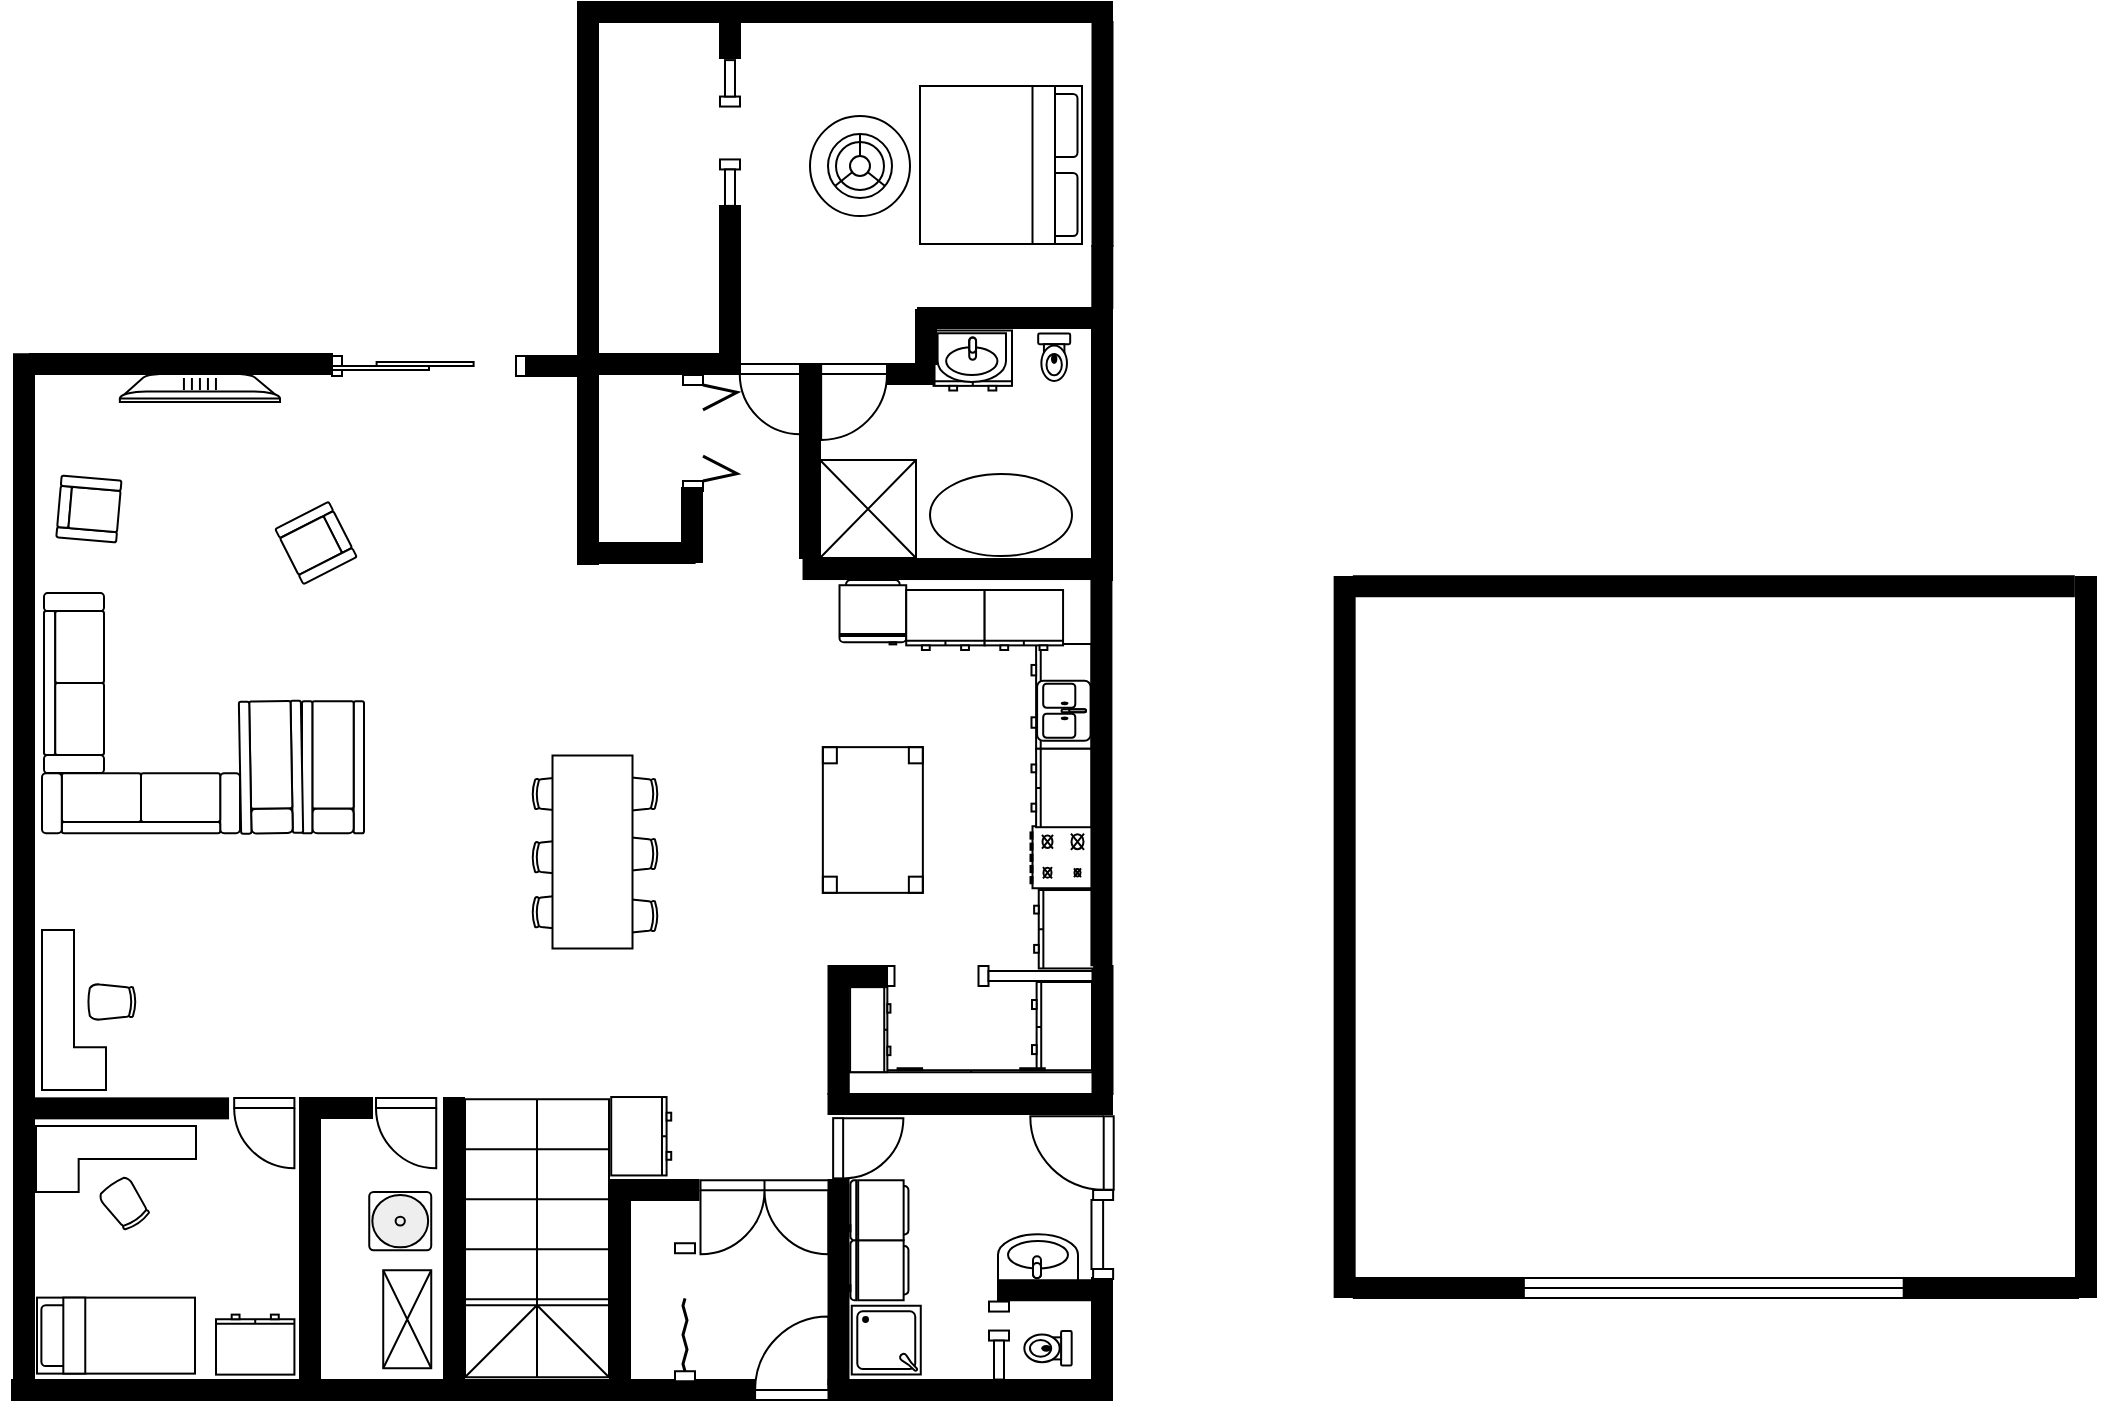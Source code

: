 <mxfile version="24.3.1" type="github" pages="2">
  <diagram name="Page-1" id="xjWKJGh5MfLKTEoIrmZc">
    <mxGraphModel dx="600" dy="1434" grid="0" gridSize="10" guides="1" tooltips="1" connect="1" arrows="1" fold="1" page="0" pageScale="1" pageWidth="850" pageHeight="1100" math="0" shadow="0">
      <root>
        <mxCell id="0" />
        <mxCell id="1" parent="0" />
        <mxCell id="le4dVTGofkHt3U4x1nAH-57" value="" style="verticalLabelPosition=bottom;html=1;verticalAlign=top;align=center;shape=mxgraph.floorplan.dresser;rotation=0;" parent="1" vertex="1">
          <mxGeometry x="1453.79" y="32.25" width="39.21" height="30" as="geometry" />
        </mxCell>
        <mxCell id="le4dVTGofkHt3U4x1nAH-15" value="" style="verticalLabelPosition=bottom;html=1;verticalAlign=top;align=center;shape=mxgraph.floorplan.dresser;rotation=90;" parent="1" vertex="1">
          <mxGeometry x="1491.57" y="200.18" width="52.35" height="30" as="geometry" />
        </mxCell>
        <mxCell id="OK5JHSdQybiAA-abdOU7-43" value="" style="verticalLabelPosition=bottom;html=1;verticalAlign=top;align=center;shape=mxgraph.floorplan.table;rotation=90;" parent="1" vertex="1">
          <mxGeometry x="1387" y="252" width="72.86" height="50" as="geometry" />
        </mxCell>
        <mxCell id="h-Q27DOEpLDlaPpYUZ9X-53" value="" style="verticalLabelPosition=bottom;html=1;verticalAlign=top;align=center;shape=mxgraph.floorplan.wall;fillColor=strokeColor;direction=south;" parent="1" vertex="1">
          <mxGeometry x="1533" y="506" width="10" height="53" as="geometry" />
        </mxCell>
        <mxCell id="OK5JHSdQybiAA-abdOU7-14" value="" style="verticalLabelPosition=bottom;html=1;verticalAlign=top;align=center;shape=mxgraph.floorplan.wall;fillColor=strokeColor;" parent="1" vertex="1">
          <mxGeometry x="1401.25" y="414" width="132" height="10" as="geometry" />
        </mxCell>
        <mxCell id="OK5JHSdQybiAA-abdOU7-15" value="" style="verticalLabelPosition=bottom;html=1;verticalAlign=top;align=center;shape=mxgraph.floorplan.wall;fillColor=strokeColor;direction=south;" parent="1" vertex="1">
          <mxGeometry x="1401.25" y="457" width="10" height="102" as="geometry" />
        </mxCell>
        <mxCell id="OK5JHSdQybiAA-abdOU7-16" value="" style="verticalLabelPosition=bottom;html=1;verticalAlign=top;align=center;shape=mxgraph.floorplan.shower2;rotation=90;" parent="1" vertex="1">
          <mxGeometry x="1412.95" y="519.81" width="34.37" height="34.5" as="geometry" />
        </mxCell>
        <mxCell id="OK5JHSdQybiAA-abdOU7-17" value="" style="verticalLabelPosition=bottom;html=1;verticalAlign=top;align=center;shape=mxgraph.floorplan.refrigerator;rotation=90;" parent="1" vertex="1">
          <mxGeometry x="1411.25" y="487.13" width="30" height="30" as="geometry" />
        </mxCell>
        <mxCell id="OK5JHSdQybiAA-abdOU7-18" value="" style="verticalLabelPosition=bottom;html=1;verticalAlign=top;align=center;shape=mxgraph.floorplan.refrigerator;rotation=90;" parent="1" vertex="1">
          <mxGeometry x="1411.25" y="457.13" width="30" height="30" as="geometry" />
        </mxCell>
        <mxCell id="OK5JHSdQybiAA-abdOU7-19" value="" style="verticalLabelPosition=bottom;html=1;verticalAlign=top;align=center;shape=mxgraph.floorplan.sink_1;rotation=-180;" parent="1" vertex="1">
          <mxGeometry x="1486" y="484.13" width="40" height="24" as="geometry" />
        </mxCell>
        <mxCell id="OK5JHSdQybiAA-abdOU7-20" value="" style="verticalLabelPosition=bottom;html=1;verticalAlign=top;align=center;shape=mxgraph.floorplan.toilet;rotation=0;direction=south;" parent="1" vertex="1">
          <mxGeometry x="1499.16" y="532.56" width="23.68" height="17.25" as="geometry" />
        </mxCell>
        <mxCell id="OK5JHSdQybiAA-abdOU7-21" value="" style="verticalLabelPosition=bottom;html=1;verticalAlign=top;align=center;shape=mxgraph.floorplan.doorPocket;dx=0.5;rotation=-90;" parent="1" vertex="1">
          <mxGeometry x="1467" y="537" width="39" height="0.56" as="geometry" />
        </mxCell>
        <mxCell id="OK5JHSdQybiAA-abdOU7-22" value="" style="verticalLabelPosition=bottom;html=1;verticalAlign=top;align=center;shape=mxgraph.floorplan.wall;fillColor=strokeColor;" parent="1" vertex="1">
          <mxGeometry x="1486" y="502.12" width="50" height="20" as="geometry" />
        </mxCell>
        <mxCell id="OK5JHSdQybiAA-abdOU7-23" value="" style="verticalLabelPosition=bottom;html=1;verticalAlign=top;align=center;shape=mxgraph.floorplan.doorRight;aspect=fixed;rotation=-90;" parent="1" vertex="1">
          <mxGeometry x="1404.51" y="425.13" width="30.12" height="32" as="geometry" />
        </mxCell>
        <mxCell id="OK5JHSdQybiAA-abdOU7-25" value="" style="verticalLabelPosition=bottom;html=1;verticalAlign=top;align=center;shape=mxgraph.floorplan.doorOverhead;rotation=-90;" parent="1" vertex="1">
          <mxGeometry x="1515.9" y="478.84" width="44.5" height="10.82" as="geometry" />
        </mxCell>
        <mxCell id="OK5JHSdQybiAA-abdOU7-26" value="" style="verticalLabelPosition=bottom;html=1;verticalAlign=top;align=center;shape=mxgraph.floorplan.wall;fillColor=strokeColor;" parent="1" vertex="1">
          <mxGeometry x="1401.25" y="557" width="141.75" height="10" as="geometry" />
        </mxCell>
        <mxCell id="OK5JHSdQybiAA-abdOU7-27" value="" style="verticalLabelPosition=bottom;html=1;verticalAlign=top;align=center;shape=mxgraph.floorplan.doorLeft;aspect=fixed;rotation=-180;" parent="1" vertex="1">
          <mxGeometry x="1364.54" y="528" width="36.71" height="39" as="geometry" />
        </mxCell>
        <mxCell id="OK5JHSdQybiAA-abdOU7-28" value="" style="verticalLabelPosition=bottom;html=1;verticalAlign=top;align=center;shape=mxgraph.floorplan.doorDouble;aspect=fixed;" parent="1" vertex="1">
          <mxGeometry x="1337.25" y="457.13" width="64" height="34" as="geometry" />
        </mxCell>
        <mxCell id="OK5JHSdQybiAA-abdOU7-29" value="" style="verticalLabelPosition=bottom;html=1;verticalAlign=top;align=center;shape=mxgraph.floorplan.wall;fillColor=strokeColor;" parent="1" vertex="1">
          <mxGeometry x="1302" y="557" width="62" height="10" as="geometry" />
        </mxCell>
        <mxCell id="OK5JHSdQybiAA-abdOU7-30" value="" style="verticalLabelPosition=bottom;html=1;verticalAlign=top;align=center;shape=mxgraph.floorplan.wall;fillColor=strokeColor;" parent="1" vertex="1">
          <mxGeometry x="1302" y="454" width="34.25" height="16" as="geometry" />
        </mxCell>
        <mxCell id="OK5JHSdQybiAA-abdOU7-32" value="" style="verticalLabelPosition=bottom;html=1;verticalAlign=top;align=center;shape=mxgraph.floorplan.doorAccordion;dx=0.6;rotation=-90;" parent="1" vertex="1">
          <mxGeometry x="1295" y="522.12" width="69" height="2" as="geometry" />
        </mxCell>
        <mxCell id="OK5JHSdQybiAA-abdOU7-33" value="" style="verticalLabelPosition=bottom;html=1;verticalAlign=top;align=center;shape=mxgraph.floorplan.wall;fillColor=strokeColor;direction=south;" parent="1" vertex="1">
          <mxGeometry x="1292" y="457" width="10" height="110" as="geometry" />
        </mxCell>
        <mxCell id="OK5JHSdQybiAA-abdOU7-34" value="" style="verticalLabelPosition=bottom;html=1;verticalAlign=top;align=center;shape=mxgraph.floorplan.wall;fillColor=strokeColor;direction=south;" parent="1" vertex="1">
          <mxGeometry x="1533" y="414" width="10" height="10" as="geometry" />
        </mxCell>
        <mxCell id="OK5JHSdQybiAA-abdOU7-35" value="" style="verticalLabelPosition=bottom;html=1;verticalAlign=top;align=center;shape=mxgraph.floorplan.doorLeft;aspect=fixed;rotation=90;" parent="1" vertex="1">
          <mxGeometry x="1506" y="424" width="36.71" height="39" as="geometry" />
        </mxCell>
        <mxCell id="OK5JHSdQybiAA-abdOU7-36" value="" style="verticalLabelPosition=bottom;html=1;verticalAlign=top;align=center;shape=mxgraph.floorplan.range_1;rotation=90;" parent="1" vertex="1">
          <mxGeometry x="1502.25" y="280.12" width="31" height="31" as="geometry" />
        </mxCell>
        <mxCell id="OK5JHSdQybiAA-abdOU7-37" value="" style="verticalLabelPosition=bottom;html=1;verticalAlign=top;align=center;shape=mxgraph.floorplan.dresser;rotation=90;" parent="1" vertex="1">
          <mxGeometry x="1495.47" y="365.53" width="45.06" height="30" as="geometry" />
        </mxCell>
        <mxCell id="OK5JHSdQybiAA-abdOU7-38" value="" style="verticalLabelPosition=bottom;html=1;verticalAlign=top;align=center;shape=mxgraph.floorplan.dresser;rotation=-180;" parent="1" vertex="1">
          <mxGeometry x="1411.25" y="401.12" width="122.67" height="12.88" as="geometry" />
        </mxCell>
        <mxCell id="OK5JHSdQybiAA-abdOU7-41" value="" style="verticalLabelPosition=bottom;html=1;verticalAlign=top;align=center;shape=mxgraph.floorplan.dresser;rotation=90;" parent="1" vertex="1">
          <mxGeometry x="1498.14" y="246" width="39.21" height="30" as="geometry" />
        </mxCell>
        <mxCell id="OK5JHSdQybiAA-abdOU7-42" value="" style="verticalLabelPosition=bottom;html=1;verticalAlign=top;align=center;shape=mxgraph.floorplan.wall;fillColor=strokeColor;direction=south;" parent="1" vertex="1">
          <mxGeometry x="1533.25" y="350" width="10" height="64" as="geometry" />
        </mxCell>
        <mxCell id="OK5JHSdQybiAA-abdOU7-39" value="" style="verticalLabelPosition=bottom;html=1;verticalAlign=top;align=center;shape=mxgraph.floorplan.sink_double2;rotation=90;" parent="1" vertex="1">
          <mxGeometry x="1503.92" y="209" width="30" height="26.75" as="geometry" />
        </mxCell>
        <mxCell id="le4dVTGofkHt3U4x1nAH-2" value="" style="verticalLabelPosition=bottom;html=1;verticalAlign=top;align=center;shape=mxgraph.floorplan.dresser;rotation=90;" parent="1" vertex="1">
          <mxGeometry x="1499.46" y="316.62" width="39.21" height="30" as="geometry" />
        </mxCell>
        <mxCell id="le4dVTGofkHt3U4x1nAH-6" value="" style="verticalLabelPosition=bottom;html=1;verticalAlign=top;align=center;shape=mxgraph.floorplan.wall;fillColor=strokeColor;direction=south;" parent="1" vertex="1">
          <mxGeometry x="1532.71" y="157" width="10" height="192.67" as="geometry" />
        </mxCell>
        <mxCell id="le4dVTGofkHt3U4x1nAH-8" value="" style="verticalLabelPosition=bottom;html=1;verticalAlign=top;align=center;shape=mxgraph.floorplan.doorPocket;dx=0.5;rotation=-180;" parent="1" vertex="1">
          <mxGeometry x="1429.25" y="350" width="104" height="10" as="geometry" />
        </mxCell>
        <mxCell id="le4dVTGofkHt3U4x1nAH-9" value="" style="verticalLabelPosition=bottom;html=1;verticalAlign=top;align=center;shape=mxgraph.floorplan.wall;fillColor=strokeColor;direction=south;" parent="1" vertex="1">
          <mxGeometry x="1401.25" y="350" width="10" height="64" as="geometry" />
        </mxCell>
        <mxCell id="le4dVTGofkHt3U4x1nAH-10" value="" style="verticalLabelPosition=bottom;html=1;verticalAlign=top;align=center;shape=mxgraph.floorplan.wall;fillColor=strokeColor;" parent="1" vertex="1">
          <mxGeometry x="1404.51" y="350" width="26" height="10" as="geometry" />
        </mxCell>
        <mxCell id="le4dVTGofkHt3U4x1nAH-14" value="" style="verticalLabelPosition=bottom;html=1;verticalAlign=top;align=center;shape=mxgraph.floorplan.dresser;rotation=-90;" parent="1" vertex="1">
          <mxGeometry x="1400.89" y="371.73" width="42.49" height="20.18" as="geometry" />
        </mxCell>
        <mxCell id="le4dVTGofkHt3U4x1nAH-17" value="" style="verticalLabelPosition=bottom;html=1;verticalAlign=top;align=center;shape=mxgraph.floorplan.refrigerator;rotation=0;" parent="1" vertex="1">
          <mxGeometry x="1406.76" y="157" width="33.35" height="32.19" as="geometry" />
        </mxCell>
        <mxCell id="le4dVTGofkHt3U4x1nAH-18" value="" style="verticalLabelPosition=bottom;html=1;verticalAlign=top;align=center;shape=mxgraph.floorplan.stairsRest;rotation=90;" parent="1" vertex="1">
          <mxGeometry x="1186" y="450.12" width="139" height="72" as="geometry" />
        </mxCell>
        <mxCell id="le4dVTGofkHt3U4x1nAH-19" value="" style="verticalLabelPosition=bottom;html=1;verticalAlign=top;align=center;shape=mxgraph.floorplan.wall;fillColor=strokeColor;" parent="1" vertex="1">
          <mxGeometry x="1219" y="557" width="73" height="10" as="geometry" />
        </mxCell>
        <mxCell id="le4dVTGofkHt3U4x1nAH-20" value="" style="verticalLabelPosition=bottom;html=1;verticalAlign=top;align=center;shape=mxgraph.floorplan.wall;fillColor=strokeColor;direction=south;" parent="1" vertex="1">
          <mxGeometry x="1209" y="416" width="10" height="151" as="geometry" />
        </mxCell>
        <mxCell id="le4dVTGofkHt3U4x1nAH-29" value="" style="verticalLabelPosition=bottom;html=1;verticalAlign=top;align=center;shape=mxgraph.floorplan.office_chair;shadow=0;rotation=90;" parent="1" vertex="1">
          <mxGeometry x="1295" y="313" width="18" height="24" as="geometry" />
        </mxCell>
        <mxCell id="le4dVTGofkHt3U4x1nAH-30" value="" style="verticalLabelPosition=bottom;html=1;verticalAlign=top;align=center;shape=mxgraph.floorplan.office_chair;shadow=0;rotation=90;" parent="1" vertex="1">
          <mxGeometry x="1295" y="282" width="18" height="24" as="geometry" />
        </mxCell>
        <mxCell id="le4dVTGofkHt3U4x1nAH-31" value="" style="verticalLabelPosition=bottom;html=1;verticalAlign=top;align=center;shape=mxgraph.floorplan.office_chair;shadow=0;rotation=90;" parent="1" vertex="1">
          <mxGeometry x="1295" y="252" width="18" height="24" as="geometry" />
        </mxCell>
        <mxCell id="le4dVTGofkHt3U4x1nAH-32" value="" style="verticalLabelPosition=bottom;html=1;verticalAlign=top;align=center;shape=mxgraph.floorplan.office_chair;shadow=0;rotation=-90;" parent="1" vertex="1">
          <mxGeometry x="1256" y="311.12" width="18" height="24" as="geometry" />
        </mxCell>
        <mxCell id="le4dVTGofkHt3U4x1nAH-33" value="" style="verticalLabelPosition=bottom;html=1;verticalAlign=top;align=center;shape=mxgraph.floorplan.office_chair;shadow=0;rotation=-90;" parent="1" vertex="1">
          <mxGeometry x="1256" y="283.62" width="18" height="24" as="geometry" />
        </mxCell>
        <mxCell id="le4dVTGofkHt3U4x1nAH-34" value="" style="verticalLabelPosition=bottom;html=1;verticalAlign=top;align=center;shape=mxgraph.floorplan.office_chair;shadow=0;rotation=-90;" parent="1" vertex="1">
          <mxGeometry x="1256" y="252" width="18" height="24" as="geometry" />
        </mxCell>
        <mxCell id="le4dVTGofkHt3U4x1nAH-27" value="" style="shape=rect;shadow=0;html=1;rotation=90;" parent="1" vertex="1">
          <mxGeometry x="1235" y="273" width="96.5" height="40" as="geometry" />
        </mxCell>
        <mxCell id="le4dVTGofkHt3U4x1nAH-35" value="" style="verticalLabelPosition=bottom;html=1;verticalAlign=top;align=center;shape=mxgraph.floorplan.dresser;rotation=-90;" parent="1" vertex="1">
          <mxGeometry x="1288" y="420.12" width="39.21" height="30" as="geometry" />
        </mxCell>
        <mxCell id="le4dVTGofkHt3U4x1nAH-36" value="" style="verticalLabelPosition=bottom;html=1;verticalAlign=top;align=center;shape=mxgraph.floorplan.sink_1;rotation=0;" parent="1" vertex="1">
          <mxGeometry x="1455.79" y="33.63" width="34.21" height="24.37" as="geometry" />
        </mxCell>
        <mxCell id="le4dVTGofkHt3U4x1nAH-38" value="" style="verticalLabelPosition=bottom;html=1;verticalAlign=top;align=center;shape=mxgraph.floorplan.bed_double;rotation=90;" parent="1" vertex="1">
          <mxGeometry x="1448" y="-91" width="79" height="81" as="geometry" />
        </mxCell>
        <mxCell id="le4dVTGofkHt3U4x1nAH-39" value="" style="verticalLabelPosition=bottom;html=1;verticalAlign=top;align=center;shape=mxgraph.floorplan.wall;fillColor=strokeColor;direction=south;rotation=90;" parent="1" vertex="1">
          <mxGeometry x="1455.79" y="79.49" width="10" height="144.05" as="geometry" />
        </mxCell>
        <mxCell id="le4dVTGofkHt3U4x1nAH-40" value="" style="verticalLabelPosition=bottom;html=1;verticalAlign=top;align=center;shape=mxgraph.floorplan.doorRight;aspect=fixed;rotation=0;" parent="1" vertex="1">
          <mxGeometry x="1356.88" y="49" width="30.12" height="32" as="geometry" />
        </mxCell>
        <mxCell id="le4dVTGofkHt3U4x1nAH-41" value="" style="verticalLabelPosition=bottom;html=1;verticalAlign=top;align=center;shape=mxgraph.floorplan.wall;fillColor=strokeColor;direction=south;" parent="1" vertex="1">
          <mxGeometry x="1387" y="49" width="10" height="97" as="geometry" />
        </mxCell>
        <mxCell id="le4dVTGofkHt3U4x1nAH-42" value="" style="verticalLabelPosition=bottom;html=1;verticalAlign=top;align=center;shape=mxgraph.floorplan.elevator;" parent="1" vertex="1">
          <mxGeometry x="1397" y="97" width="48" height="49" as="geometry" />
        </mxCell>
        <mxCell id="le4dVTGofkHt3U4x1nAH-50" value="" style="ellipse;whiteSpace=wrap;html=1;rotation=90;" parent="1" vertex="1">
          <mxGeometry x="1467.0" y="89" width="41" height="71" as="geometry" />
        </mxCell>
        <mxCell id="le4dVTGofkHt3U4x1nAH-53" value="" style="verticalLabelPosition=bottom;html=1;verticalAlign=top;align=center;shape=mxgraph.floorplan.wall;fillColor=strokeColor;direction=south;" parent="1" vertex="1">
          <mxGeometry x="1533" y="21" width="10" height="136" as="geometry" />
        </mxCell>
        <mxCell id="le4dVTGofkHt3U4x1nAH-54" value="" style="verticalLabelPosition=bottom;html=1;verticalAlign=top;align=center;shape=mxgraph.floorplan.toilet;rotation=-90;direction=south;" parent="1" vertex="1">
          <mxGeometry x="1502.25" y="37.63" width="23.68" height="16" as="geometry" />
        </mxCell>
        <mxCell id="le4dVTGofkHt3U4x1nAH-55" value="" style="verticalLabelPosition=bottom;html=1;verticalAlign=top;align=center;shape=mxgraph.floorplan.doorLeft;aspect=fixed;" parent="1" vertex="1">
          <mxGeometry x="1397.57" y="49" width="32.94" height="35" as="geometry" />
        </mxCell>
        <mxCell id="le4dVTGofkHt3U4x1nAH-56" value="" style="verticalLabelPosition=bottom;html=1;verticalAlign=top;align=center;shape=mxgraph.floorplan.wall;fillColor=strokeColor;" parent="1" vertex="1">
          <mxGeometry x="1430.51" y="49" width="23.75" height="10" as="geometry" />
        </mxCell>
        <mxCell id="le4dVTGofkHt3U4x1nAH-58" value="" style="verticalLabelPosition=bottom;html=1;verticalAlign=top;align=center;shape=mxgraph.floorplan.wall;fillColor=strokeColor;direction=south;" parent="1" vertex="1">
          <mxGeometry x="1445" y="22" width="10" height="27" as="geometry" />
        </mxCell>
        <mxCell id="le4dVTGofkHt3U4x1nAH-59" value="" style="verticalLabelPosition=bottom;html=1;verticalAlign=top;align=center;shape=mxgraph.floorplan.wall;fillColor=strokeColor;" parent="1" vertex="1">
          <mxGeometry x="1446" y="21" width="97" height="10" as="geometry" />
        </mxCell>
        <mxCell id="le4dVTGofkHt3U4x1nAH-60" value="" style="verticalLabelPosition=bottom;html=1;verticalAlign=top;align=center;shape=mxgraph.floorplan.wall;fillColor=strokeColor;" parent="1" vertex="1">
          <mxGeometry x="1347" y="-132" width="196" height="10" as="geometry" />
        </mxCell>
        <mxCell id="le4dVTGofkHt3U4x1nAH-61" value="" style="verticalLabelPosition=bottom;html=1;verticalAlign=top;align=center;shape=mxgraph.floorplan.wall;fillColor=strokeColor;direction=south;" parent="1" vertex="1">
          <mxGeometry x="1536.65" y="-10" width="3" height="31" as="geometry" />
        </mxCell>
        <mxCell id="le4dVTGofkHt3U4x1nAH-62" value="" style="verticalLabelPosition=bottom;html=1;verticalAlign=top;align=center;shape=mxgraph.floorplan.wall;fillColor=strokeColor;direction=south;" parent="1" vertex="1">
          <mxGeometry x="1533.25" y="-90" width="10" height="80" as="geometry" />
        </mxCell>
        <mxCell id="le4dVTGofkHt3U4x1nAH-63" value="" style="verticalLabelPosition=bottom;html=1;verticalAlign=top;align=center;shape=mxgraph.floorplan.wall;fillColor=strokeColor;direction=south;" parent="1" vertex="1">
          <mxGeometry x="1536.75" y="-122" width="3" height="31" as="geometry" />
        </mxCell>
        <mxCell id="le4dVTGofkHt3U4x1nAH-64" value="" style="verticalLabelPosition=bottom;html=1;verticalAlign=top;align=center;shape=mxgraph.floorplan.wall;fillColor=strokeColor;direction=south;" parent="1" vertex="1">
          <mxGeometry x="1347" y="-30" width="10" height="84" as="geometry" />
        </mxCell>
        <mxCell id="le4dVTGofkHt3U4x1nAH-65" value="" style="verticalLabelPosition=bottom;html=1;verticalAlign=top;align=center;shape=mxgraph.floorplan.doorDoublePocket;dx=0.25;rotation=90;" parent="1" vertex="1">
          <mxGeometry x="1315.55" y="-68" width="72.89" height="3" as="geometry" />
        </mxCell>
        <mxCell id="le4dVTGofkHt3U4x1nAH-66" value="" style="verticalLabelPosition=bottom;html=1;verticalAlign=top;align=center;shape=mxgraph.floorplan.wall;fillColor=strokeColor;direction=south;" parent="1" vertex="1">
          <mxGeometry x="1347" y="-132" width="10" height="28" as="geometry" />
        </mxCell>
        <mxCell id="le4dVTGofkHt3U4x1nAH-67" value="" style="verticalLabelPosition=bottom;html=1;verticalAlign=top;align=center;shape=mxgraph.floorplan.wall;fillColor=strokeColor;" parent="1" vertex="1">
          <mxGeometry x="1276" y="-132" width="71" height="10" as="geometry" />
        </mxCell>
        <mxCell id="le4dVTGofkHt3U4x1nAH-68" value="" style="verticalLabelPosition=bottom;html=1;verticalAlign=top;align=center;shape=mxgraph.floorplan.wall;fillColor=strokeColor;direction=south;" parent="1" vertex="1">
          <mxGeometry x="1276" y="-122" width="10" height="271" as="geometry" />
        </mxCell>
        <mxCell id="le4dVTGofkHt3U4x1nAH-69" value="" style="verticalLabelPosition=bottom;html=1;verticalAlign=top;align=center;shape=mxgraph.floorplan.floor_lamp;" parent="1" vertex="1">
          <mxGeometry x="1392" y="-75" width="50" height="50" as="geometry" />
        </mxCell>
        <mxCell id="le4dVTGofkHt3U4x1nAH-70" value="" style="verticalLabelPosition=bottom;html=1;verticalAlign=top;align=center;shape=mxgraph.floorplan.wall;fillColor=strokeColor;" parent="1" vertex="1">
          <mxGeometry x="1286" y="44" width="61" height="10" as="geometry" />
        </mxCell>
        <mxCell id="le4dVTGofkHt3U4x1nAH-72" value="" style="verticalLabelPosition=bottom;html=1;verticalAlign=top;align=center;shape=mxgraph.floorplan.water_cooler;" parent="1" vertex="1">
          <mxGeometry x="1171.62" y="463" width="31" height="29.12" as="geometry" />
        </mxCell>
        <mxCell id="le4dVTGofkHt3U4x1nAH-73" value="" style="verticalLabelPosition=bottom;html=1;verticalAlign=top;align=center;shape=mxgraph.floorplan.elevator;" parent="1" vertex="1">
          <mxGeometry x="1178.62" y="502.12" width="24" height="49" as="geometry" />
        </mxCell>
        <mxCell id="le4dVTGofkHt3U4x1nAH-75" value="" style="verticalLabelPosition=bottom;html=1;verticalAlign=top;align=center;shape=mxgraph.floorplan.doorRight;aspect=fixed;rotation=0;" parent="1" vertex="1">
          <mxGeometry x="1175" y="416" width="30.12" height="32" as="geometry" />
        </mxCell>
        <mxCell id="le4dVTGofkHt3U4x1nAH-76" value="" style="verticalLabelPosition=bottom;html=1;verticalAlign=top;align=center;shape=mxgraph.floorplan.wall;fillColor=strokeColor;" parent="1" vertex="1">
          <mxGeometry x="1137" y="557" width="72" height="10" as="geometry" />
        </mxCell>
        <mxCell id="le4dVTGofkHt3U4x1nAH-77" value="" style="verticalLabelPosition=bottom;html=1;verticalAlign=top;align=center;shape=mxgraph.floorplan.wall;fillColor=strokeColor;direction=south;" parent="1" vertex="1">
          <mxGeometry x="1137" y="416" width="10" height="146" as="geometry" />
        </mxCell>
        <mxCell id="le4dVTGofkHt3U4x1nAH-78" value="" style="verticalLabelPosition=bottom;html=1;verticalAlign=top;align=center;shape=mxgraph.floorplan.wall;fillColor=strokeColor;" parent="1" vertex="1">
          <mxGeometry x="1147.62" y="394" width="25.38" height="54" as="geometry" />
        </mxCell>
        <mxCell id="le4dVTGofkHt3U4x1nAH-79" value="" style="verticalLabelPosition=bottom;html=1;verticalAlign=top;align=center;shape=mxgraph.floorplan.dresser;rotation=0;" parent="1" vertex="1">
          <mxGeometry x="1440.11" y="162" width="39.21" height="30" as="geometry" />
        </mxCell>
        <mxCell id="le4dVTGofkHt3U4x1nAH-80" value="" style="verticalLabelPosition=bottom;html=1;verticalAlign=top;align=center;shape=mxgraph.floorplan.dresser;rotation=0;" parent="1" vertex="1">
          <mxGeometry x="1479.32" y="162" width="39.21" height="30" as="geometry" />
        </mxCell>
        <mxCell id="le4dVTGofkHt3U4x1nAH-82" value="" style="verticalLabelPosition=bottom;html=1;verticalAlign=top;align=center;shape=mxgraph.floorplan.crt_tv;rotation=0;" parent="1" vertex="1">
          <mxGeometry x="1046.94" y="54" width="80.06" height="14" as="geometry" />
        </mxCell>
        <mxCell id="le4dVTGofkHt3U4x1nAH-84" value="" style="verticalLabelPosition=bottom;html=1;verticalAlign=top;align=center;shape=mxgraph.floorplan.sofa;rotation=-85;" parent="1" vertex="1">
          <mxGeometry x="1015.94" y="106.5" width="31" height="30" as="geometry" />
        </mxCell>
        <mxCell id="le4dVTGofkHt3U4x1nAH-85" value="" style="verticalLabelPosition=bottom;html=1;verticalAlign=top;align=center;shape=mxgraph.floorplan.couch;rotation=-90;" parent="1" vertex="1">
          <mxGeometry x="979" y="193.54" width="90" height="30" as="geometry" />
        </mxCell>
        <mxCell id="le4dVTGofkHt3U4x1nAH-86" value="" style="verticalLabelPosition=bottom;html=1;verticalAlign=top;align=center;shape=mxgraph.floorplan.couch;rotation=-180;" parent="1" vertex="1">
          <mxGeometry x="1008.0" y="253.62" width="99" height="30" as="geometry" />
        </mxCell>
        <mxCell id="le4dVTGofkHt3U4x1nAH-87" value="" style="verticalLabelPosition=bottom;html=1;verticalAlign=top;align=center;shape=mxgraph.floorplan.sofa;rotation=-180;" parent="1" vertex="1">
          <mxGeometry x="1138.0" y="217.62" width="31" height="66" as="geometry" />
        </mxCell>
        <mxCell id="le4dVTGofkHt3U4x1nAH-88" value="" style="verticalLabelPosition=bottom;html=1;verticalAlign=top;align=center;shape=mxgraph.floorplan.sofa;rotation=-181;" parent="1" vertex="1">
          <mxGeometry x="1107.0" y="217.62" width="31" height="66" as="geometry" />
        </mxCell>
        <mxCell id="le4dVTGofkHt3U4x1nAH-90" value="" style="verticalLabelPosition=bottom;html=1;verticalAlign=top;align=center;shape=mxgraph.floorplan.bed_single;rotation=-90;" parent="1" vertex="1">
          <mxGeometry x="1026" y="495.31" width="38" height="79" as="geometry" />
        </mxCell>
        <mxCell id="le4dVTGofkHt3U4x1nAH-92" value="" style="verticalLabelPosition=bottom;html=1;verticalAlign=top;align=center;shape=mxgraph.floorplan.dresser;rotation=-180;" parent="1" vertex="1">
          <mxGeometry x="1095" y="524.31" width="39.21" height="30" as="geometry" />
        </mxCell>
        <mxCell id="le4dVTGofkHt3U4x1nAH-93" value="" style="verticalLabelPosition=bottom;html=1;verticalAlign=top;align=center;shape=mxgraph.floorplan.wall;fillColor=strokeColor;" parent="1" vertex="1">
          <mxGeometry x="993" y="561" width="144" height="2" as="geometry" />
        </mxCell>
        <mxCell id="le4dVTGofkHt3U4x1nAH-94" value="" style="verticalLabelPosition=bottom;html=1;verticalAlign=top;align=center;shape=mxgraph.floorplan.wall;fillColor=strokeColor;rotation=90;" parent="1" vertex="1">
          <mxGeometry x="743" y="288.62" width="512" height="23" as="geometry" />
        </mxCell>
        <mxCell id="le4dVTGofkHt3U4x1nAH-95" value="" style="verticalLabelPosition=bottom;html=1;verticalAlign=top;align=center;shape=mxgraph.floorplan.doorRight;aspect=fixed;rotation=0;" parent="1" vertex="1">
          <mxGeometry x="1104.09" y="416" width="30.12" height="32" as="geometry" />
        </mxCell>
        <mxCell id="le4dVTGofkHt3U4x1nAH-96" value="" style="verticalLabelPosition=bottom;html=1;verticalAlign=top;align=center;shape=mxgraph.floorplan.wall;fillColor=strokeColor;rotation=-180;" parent="1" vertex="1">
          <mxGeometry x="998" y="420.12" width="103.03" height="2.12" as="geometry" />
        </mxCell>
        <mxCell id="le4dVTGofkHt3U4x1nAH-97" value="" style="verticalLabelPosition=bottom;html=1;verticalAlign=top;align=center;shape=mxgraph.floorplan.sofa;rotation=-27;direction=south;" parent="1" vertex="1">
          <mxGeometry x="1130" y="123" width="30" height="31" as="geometry" />
        </mxCell>
        <mxCell id="le4dVTGofkHt3U4x1nAH-98" value="" style="verticalLabelPosition=bottom;html=1;verticalAlign=top;align=center;shape=mxgraph.floorplan.wall;fillColor=strokeColor;" parent="1" vertex="1">
          <mxGeometry x="1002" y="44" width="151" height="10" as="geometry" />
        </mxCell>
        <mxCell id="TPkN0GE7X_e7ME0hG0Bx-1" value="" style="verticalLabelPosition=bottom;html=1;verticalAlign=top;align=center;shape=mxgraph.floorplan.desk_corner_2;rotation=-90;" vertex="1" parent="1">
          <mxGeometry x="984" y="356" width="80" height="32" as="geometry" />
        </mxCell>
        <mxCell id="TPkN0GE7X_e7ME0hG0Bx-2" value="" style="verticalLabelPosition=bottom;html=1;verticalAlign=top;align=center;shape=mxgraph.floorplan.office_chair;shadow=0;rotation=90;" vertex="1" parent="1">
          <mxGeometry x="1034" y="356" width="18" height="24" as="geometry" />
        </mxCell>
        <mxCell id="TPkN0GE7X_e7ME0hG0Bx-3" value="" style="verticalLabelPosition=bottom;html=1;verticalAlign=top;align=center;shape=mxgraph.floorplan.desk_corner_2;rotation=0;" vertex="1" parent="1">
          <mxGeometry x="1005" y="430" width="80" height="33" as="geometry" />
        </mxCell>
        <mxCell id="TPkN0GE7X_e7ME0hG0Bx-4" value="" style="verticalLabelPosition=bottom;html=1;verticalAlign=top;align=center;shape=mxgraph.floorplan.office_chair;shadow=0;rotation=-215;" vertex="1" parent="1">
          <mxGeometry x="1040.51" y="457" width="18" height="24" as="geometry" />
        </mxCell>
        <mxCell id="TPkN0GE7X_e7ME0hG0Bx-5" value="" style="verticalLabelPosition=bottom;html=1;verticalAlign=top;align=center;shape=mxgraph.floorplan.doorSlidingGlass;dx=0.23;" vertex="1" parent="1">
          <mxGeometry x="1153" y="16" width="97" height="68" as="geometry" />
        </mxCell>
        <mxCell id="TPkN0GE7X_e7ME0hG0Bx-7" value="" style="verticalLabelPosition=bottom;html=1;verticalAlign=top;align=center;shape=mxgraph.floorplan.wall;fillColor=strokeColor;" vertex="1" parent="1">
          <mxGeometry x="1251" y="46" width="25" height="8" as="geometry" />
        </mxCell>
        <mxCell id="TPkN0GE7X_e7ME0hG0Bx-8" value="" style="verticalLabelPosition=bottom;html=1;verticalAlign=top;align=center;shape=mxgraph.floorplan.doorBifold;dx=0.3;rotation=90;" vertex="1" parent="1">
          <mxGeometry x="1313" y="70" width="58" height="27" as="geometry" />
        </mxCell>
        <mxCell id="TPkN0GE7X_e7ME0hG0Bx-9" value="" style="verticalLabelPosition=bottom;html=1;verticalAlign=top;align=center;shape=mxgraph.floorplan.wall;fillColor=strokeColor;direction=south;" vertex="1" parent="1">
          <mxGeometry x="1325.25" y="111" width="15.5" height="37" as="geometry" />
        </mxCell>
        <mxCell id="TPkN0GE7X_e7ME0hG0Bx-10" value="" style="verticalLabelPosition=bottom;html=1;verticalAlign=top;align=center;shape=mxgraph.floorplan.wall;fillColor=strokeColor;direction=south;rotation=90;" vertex="1" parent="1">
          <mxGeometry x="1301.05" y="118" width="15.5" height="51" as="geometry" />
        </mxCell>
        <mxCell id="TPkN0GE7X_e7ME0hG0Bx-11" value="" style="verticalLabelPosition=bottom;html=1;verticalAlign=top;align=center;shape=mxgraph.floorplan.wall;fillColor=strokeColor;" vertex="1" parent="1">
          <mxGeometry x="1663.92" y="499.88" width="84.08" height="22.24" as="geometry" />
        </mxCell>
        <mxCell id="TPkN0GE7X_e7ME0hG0Bx-13" value="" style="verticalLabelPosition=bottom;html=1;verticalAlign=top;align=center;shape=mxgraph.floorplan.wall;fillColor=strokeColor;rotation=90;" vertex="1" parent="1">
          <mxGeometry x="1479.32" y="324.38" width="360" height="22.24" as="geometry" />
        </mxCell>
        <mxCell id="TPkN0GE7X_e7ME0hG0Bx-14" value="" style="verticalLabelPosition=bottom;html=1;verticalAlign=top;align=center;shape=mxgraph.floorplan.wall;fillColor=strokeColor;rotation=90;" vertex="1" parent="1">
          <mxGeometry x="1850.0" y="324.38" width="360" height="22.24" as="geometry" />
        </mxCell>
        <mxCell id="TPkN0GE7X_e7ME0hG0Bx-15" value="" style="verticalLabelPosition=bottom;html=1;verticalAlign=top;align=center;shape=mxgraph.floorplan.wall;fillColor=strokeColor;" vertex="1" parent="1">
          <mxGeometry x="1663.92" y="149" width="360" height="22.24" as="geometry" />
        </mxCell>
        <mxCell id="TPkN0GE7X_e7ME0hG0Bx-16" value="" style="verticalLabelPosition=bottom;html=1;verticalAlign=top;align=center;shape=mxgraph.floorplan.window;" vertex="1" parent="1">
          <mxGeometry x="1748.92" y="506.0" width="190" height="10" as="geometry" />
        </mxCell>
        <mxCell id="TPkN0GE7X_e7ME0hG0Bx-17" value="" style="verticalLabelPosition=bottom;html=1;verticalAlign=top;align=center;shape=mxgraph.floorplan.wall;fillColor=strokeColor;" vertex="1" parent="1">
          <mxGeometry x="1938.92" y="499.88" width="87.08" height="22.24" as="geometry" />
        </mxCell>
      </root>
    </mxGraphModel>
  </diagram>
  <diagram id="61d1V9OBLIIuK0VRyVxv" name="Page-2">
    <mxGraphModel dx="1120" dy="794" grid="0" gridSize="10" guides="1" tooltips="1" connect="1" arrows="1" fold="1" page="0" pageScale="1" pageWidth="850" pageHeight="1100" math="0" shadow="0">
      <root>
        <mxCell id="0" />
        <mxCell id="1" parent="0" />
      </root>
    </mxGraphModel>
  </diagram>
</mxfile>
